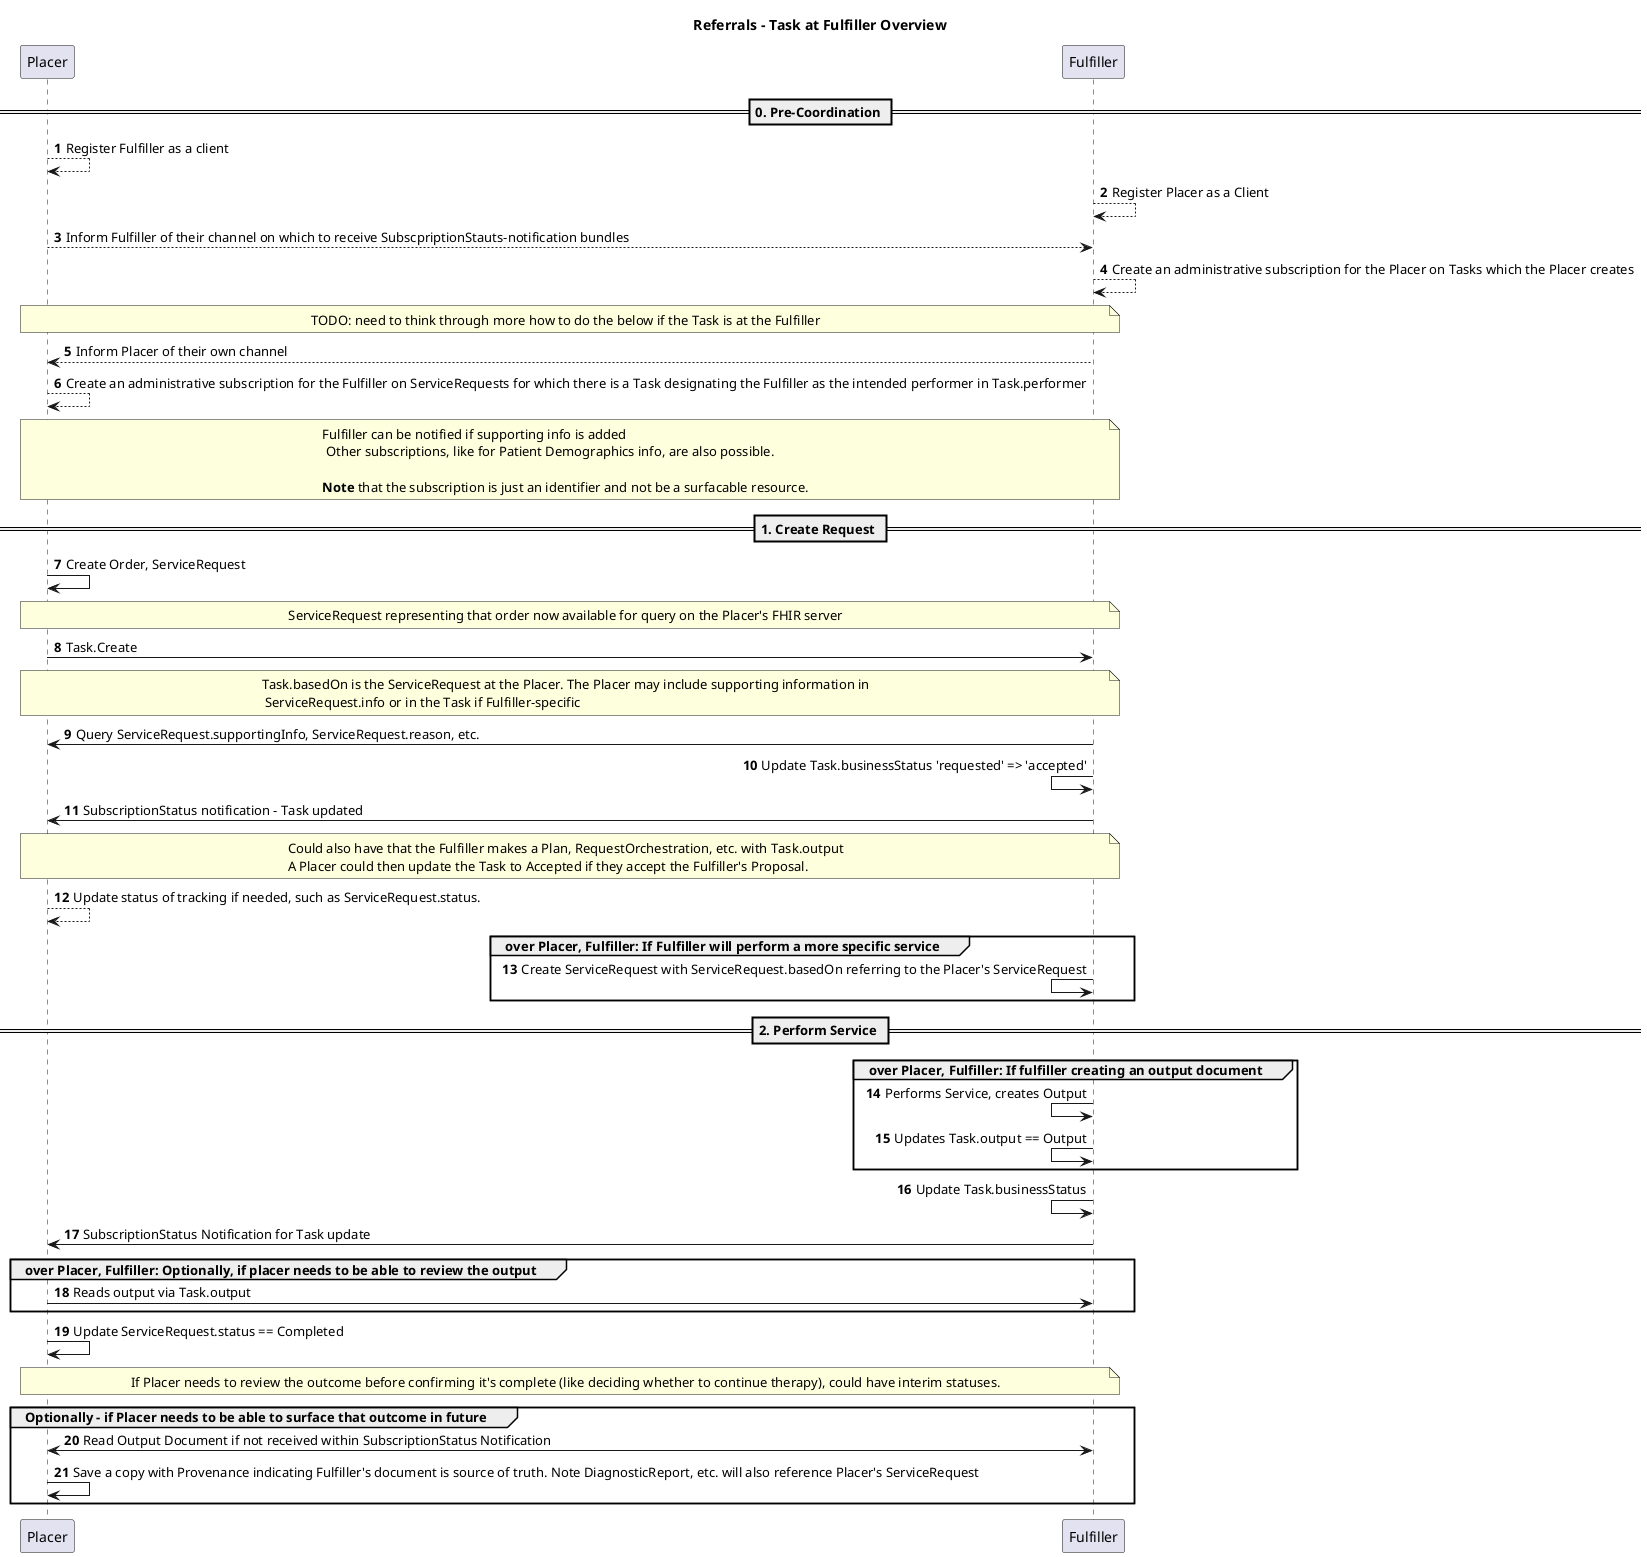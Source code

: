 @startuml
title Referrals - Task at Fulfiller Overview

autonumber

== 0. Pre-Coordination ==

Placer --> Placer: Register Fulfiller as a client

Fulfiller --> Fulfiller: Register Placer as a Client

Placer --> Fulfiller: Inform Fulfiller of their channel on which to receive SubscpriptionStauts-notification bundles

Fulfiller --> Fulfiller: Create an administrative subscription for the Placer on Tasks which the Placer creates 

note over Placer, Fulfiller: TODO: need to think through more how to do the below if the Task is at the Fulfiller
Fulfiller --> Placer: Inform Placer of their own channel

Placer --> Placer: Create an administrative subscription for the Fulfiller on ServiceRequests for which there is a Task designating the Fulfiller as the intended performer in Task.performer

note over Placer, Fulfiller: Fulfiller can be notified if supporting info is added\n Other subscriptions, like for Patient Demographics info, are also possible.\n\n**Note** that the subscription is just an identifier and not be a surfacable resource.


== 1. Create Request ==
Placer -> Placer: Create Order, ServiceRequest

note over Placer, Fulfiller: ServiceRequest representing that order now available for query on the Placer's FHIR server

Placer -> Fulfiller: Task.Create

note over Placer, Fulfiller: Task.basedOn is the ServiceRequest at the Placer. The Placer may include supporting information in\n ServiceRequest.info or in the Task if Fulfiller-specific

Fulfiller -> Placer: Query ServiceRequest.supportingInfo, ServiceRequest.reason, etc.

Fulfiller <- Fulfiller: Update Task.businessStatus 'requested' => 'accepted'

Fulfiller -> Placer: SubscriptionStatus notification - Task updated

note over Placer, Fulfiller: Could also have that the Fulfiller makes a Plan, RequestOrchestration, etc. with Task.output\nA Placer could then update the Task to Accepted if they accept the Fulfiller's Proposal.

Placer --> Placer: Update status of tracking if needed, such as ServiceRequest.status. 

group over Placer, Fulfiller: If Fulfiller will perform a more specific service
    Fulfiller <- Fulfiller: Create ServiceRequest with ServiceRequest.basedOn referring to the Placer's ServiceRequest
end

== 2. Perform Service ==

group over Placer, Fulfiller: If fulfiller creating an output document
    Fulfiller <- Fulfiller: Performs Service, creates Output
    Fulfiller <- Fulfiller: Updates Task.output == Output
end

Fulfiller <- Fulfiller: Update Task.businessStatus

Fulfiller -> Placer: SubscriptionStatus Notification for Task update

group over Placer, Fulfiller: Optionally, if placer needs to be able to review the output
    Placer -> Fulfiller: Reads output via Task.output
end

Placer -> Placer: Update ServiceRequest.status == Completed

note over Placer, Fulfiller: If Placer needs to review the outcome before confirming it's complete (like deciding whether to continue therapy), could have interim statuses.

group Optionally - if Placer needs to be able to surface that outcome in future
    Placer <-> Fulfiller: Read Output Document if not received within SubscriptionStatus Notification
    Placer -> Placer: Save a copy with Provenance indicating Fulfiller's document is source of truth. Note DiagnosticReport, etc. will also reference Placer's ServiceRequest
   
end
@enduml
